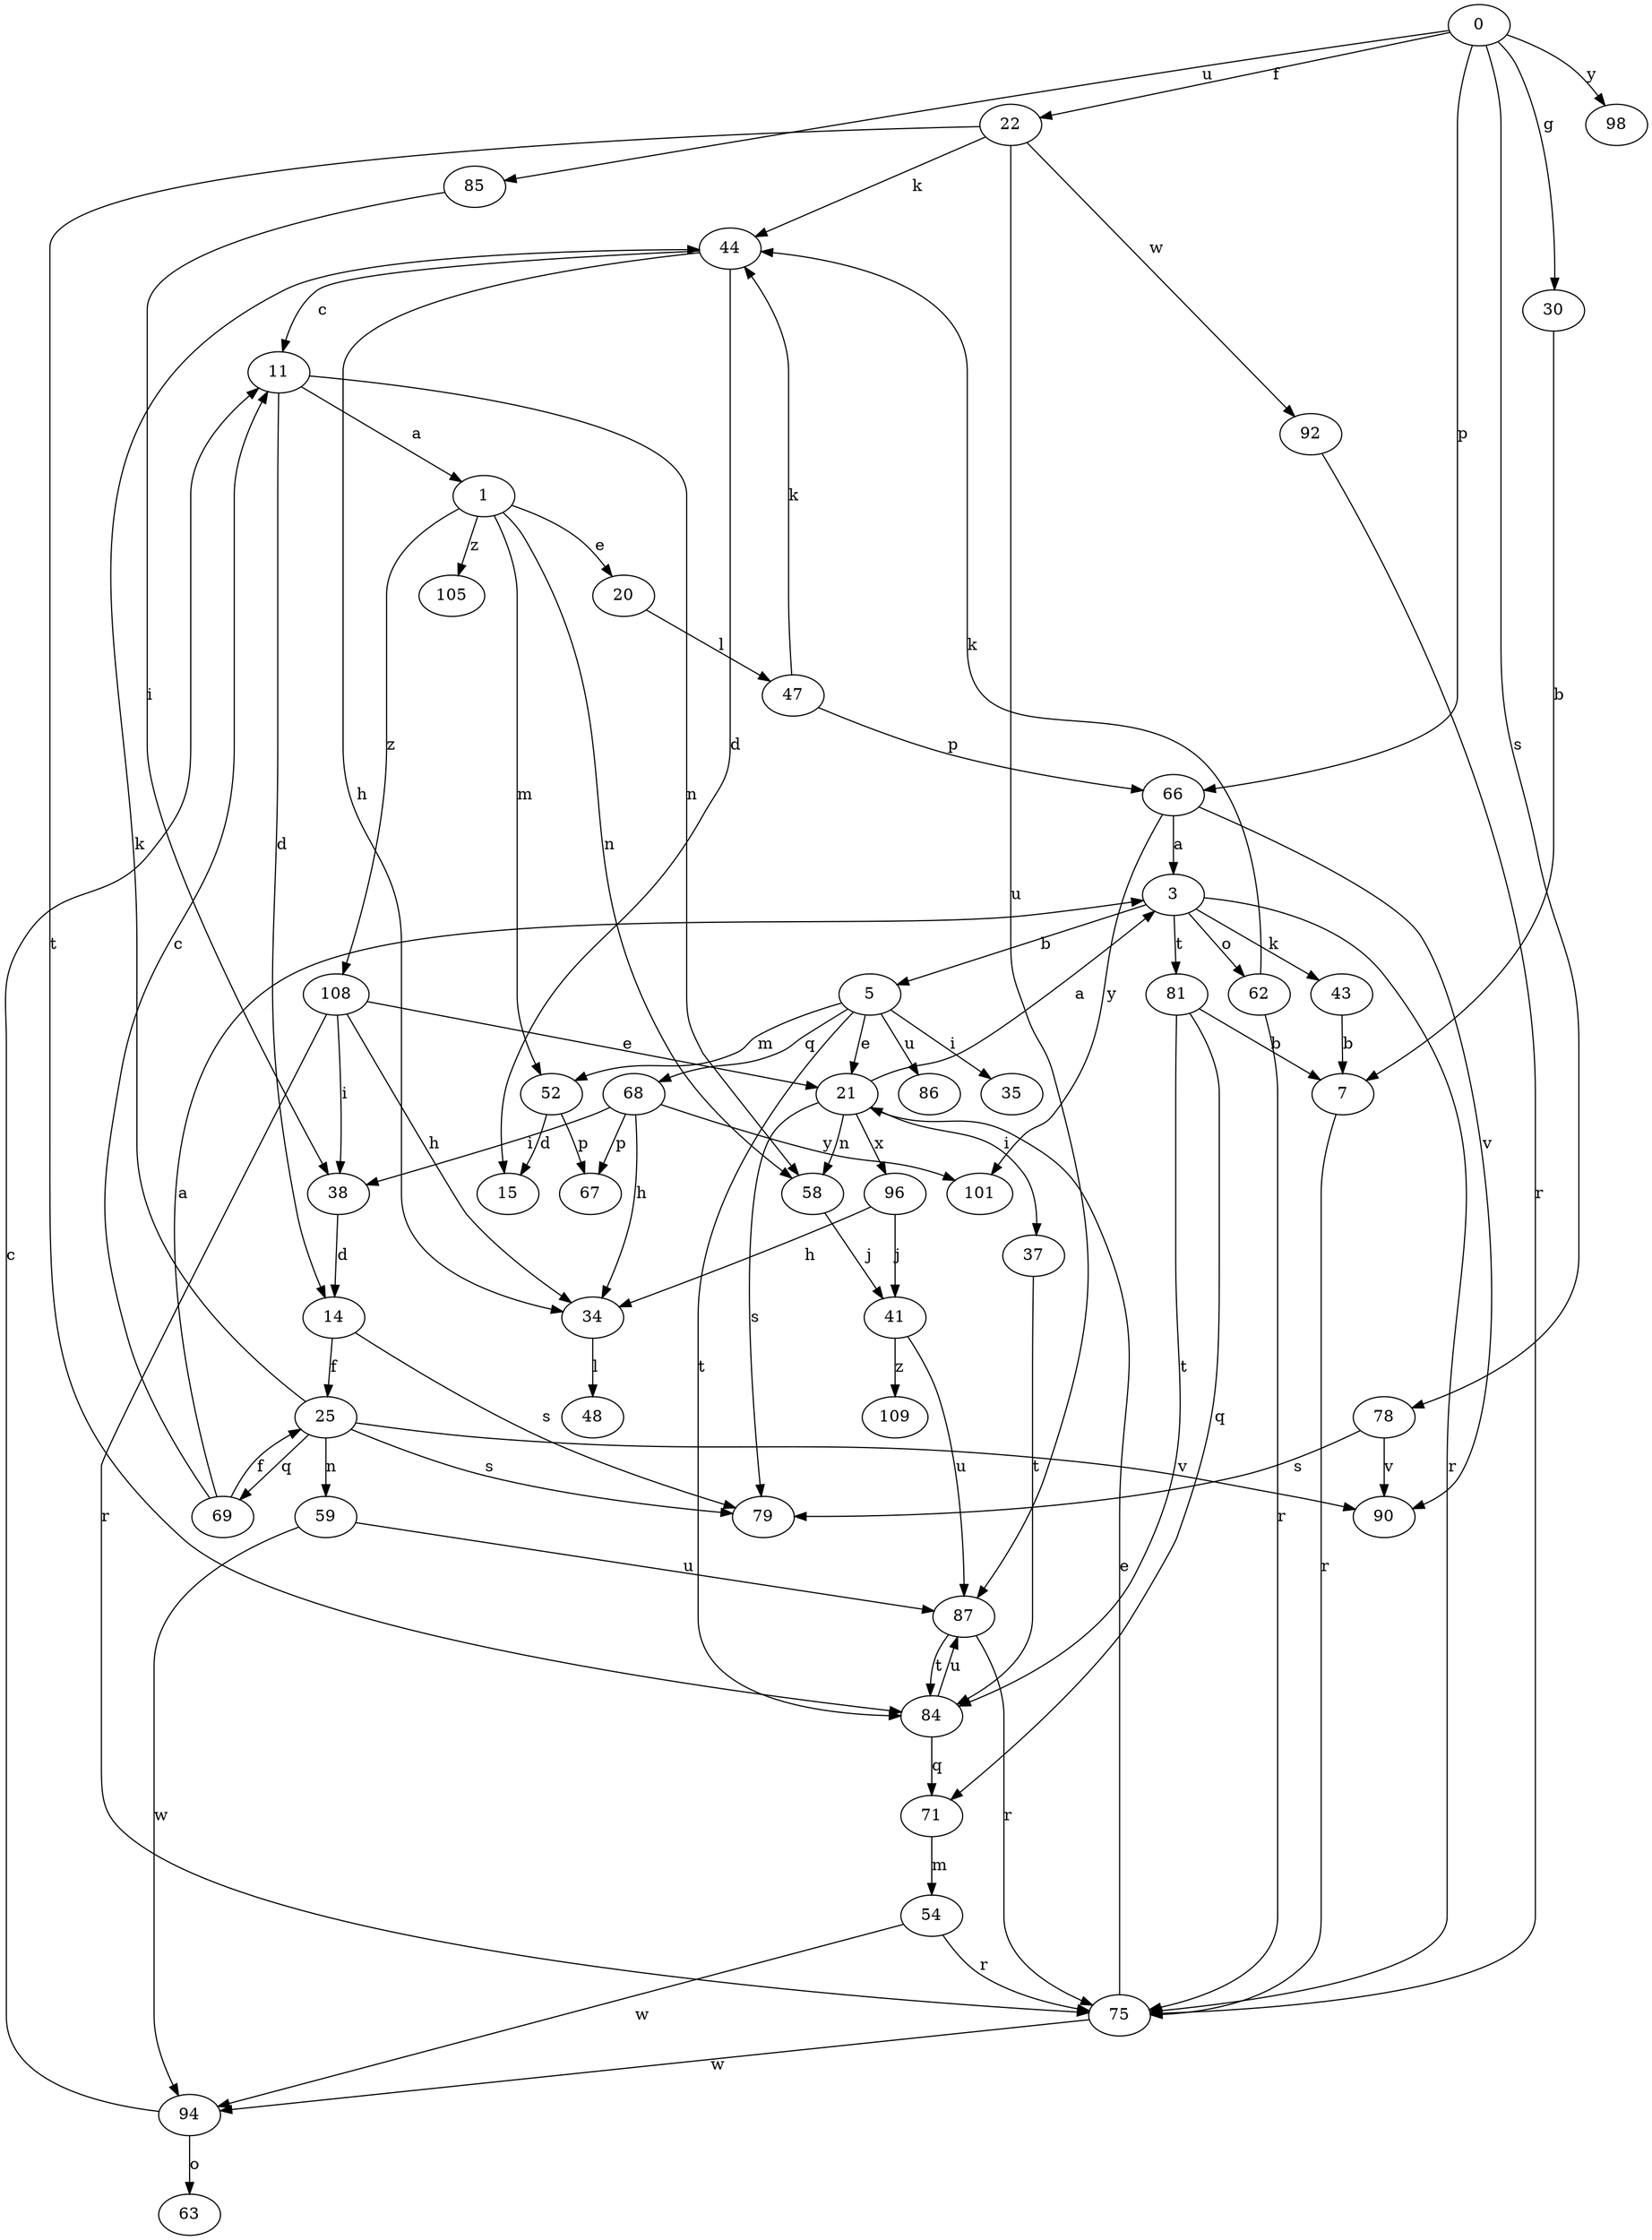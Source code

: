 strict digraph  {
0;
1;
3;
5;
7;
11;
14;
15;
20;
21;
22;
25;
30;
34;
35;
37;
38;
41;
43;
44;
47;
48;
52;
54;
58;
59;
62;
63;
66;
67;
68;
69;
71;
75;
78;
79;
81;
84;
85;
86;
87;
90;
92;
94;
96;
98;
101;
105;
108;
109;
0 -> 22  [label=f];
0 -> 30  [label=g];
0 -> 66  [label=p];
0 -> 78  [label=s];
0 -> 85  [label=u];
0 -> 98  [label=y];
1 -> 20  [label=e];
1 -> 52  [label=m];
1 -> 58  [label=n];
1 -> 105  [label=z];
1 -> 108  [label=z];
3 -> 5  [label=b];
3 -> 43  [label=k];
3 -> 62  [label=o];
3 -> 75  [label=r];
3 -> 81  [label=t];
5 -> 21  [label=e];
5 -> 35  [label=i];
5 -> 52  [label=m];
5 -> 68  [label=q];
5 -> 84  [label=t];
5 -> 86  [label=u];
7 -> 75  [label=r];
11 -> 1  [label=a];
11 -> 14  [label=d];
11 -> 58  [label=n];
14 -> 25  [label=f];
14 -> 79  [label=s];
20 -> 47  [label=l];
21 -> 3  [label=a];
21 -> 37  [label=i];
21 -> 58  [label=n];
21 -> 79  [label=s];
21 -> 96  [label=x];
22 -> 44  [label=k];
22 -> 84  [label=t];
22 -> 87  [label=u];
22 -> 92  [label=w];
25 -> 44  [label=k];
25 -> 59  [label=n];
25 -> 69  [label=q];
25 -> 79  [label=s];
25 -> 90  [label=v];
30 -> 7  [label=b];
34 -> 48  [label=l];
37 -> 84  [label=t];
38 -> 14  [label=d];
41 -> 87  [label=u];
41 -> 109  [label=z];
43 -> 7  [label=b];
44 -> 11  [label=c];
44 -> 15  [label=d];
44 -> 34  [label=h];
47 -> 44  [label=k];
47 -> 66  [label=p];
52 -> 15  [label=d];
52 -> 67  [label=p];
54 -> 75  [label=r];
54 -> 94  [label=w];
58 -> 41  [label=j];
59 -> 87  [label=u];
59 -> 94  [label=w];
62 -> 44  [label=k];
62 -> 75  [label=r];
66 -> 3  [label=a];
66 -> 90  [label=v];
66 -> 101  [label=y];
68 -> 34  [label=h];
68 -> 38  [label=i];
68 -> 67  [label=p];
68 -> 101  [label=y];
69 -> 3  [label=a];
69 -> 11  [label=c];
69 -> 25  [label=f];
71 -> 54  [label=m];
75 -> 21  [label=e];
75 -> 94  [label=w];
78 -> 79  [label=s];
78 -> 90  [label=v];
81 -> 7  [label=b];
81 -> 71  [label=q];
81 -> 84  [label=t];
84 -> 71  [label=q];
84 -> 87  [label=u];
85 -> 38  [label=i];
87 -> 75  [label=r];
87 -> 84  [label=t];
92 -> 75  [label=r];
94 -> 11  [label=c];
94 -> 63  [label=o];
96 -> 34  [label=h];
96 -> 41  [label=j];
108 -> 21  [label=e];
108 -> 34  [label=h];
108 -> 38  [label=i];
108 -> 75  [label=r];
}
